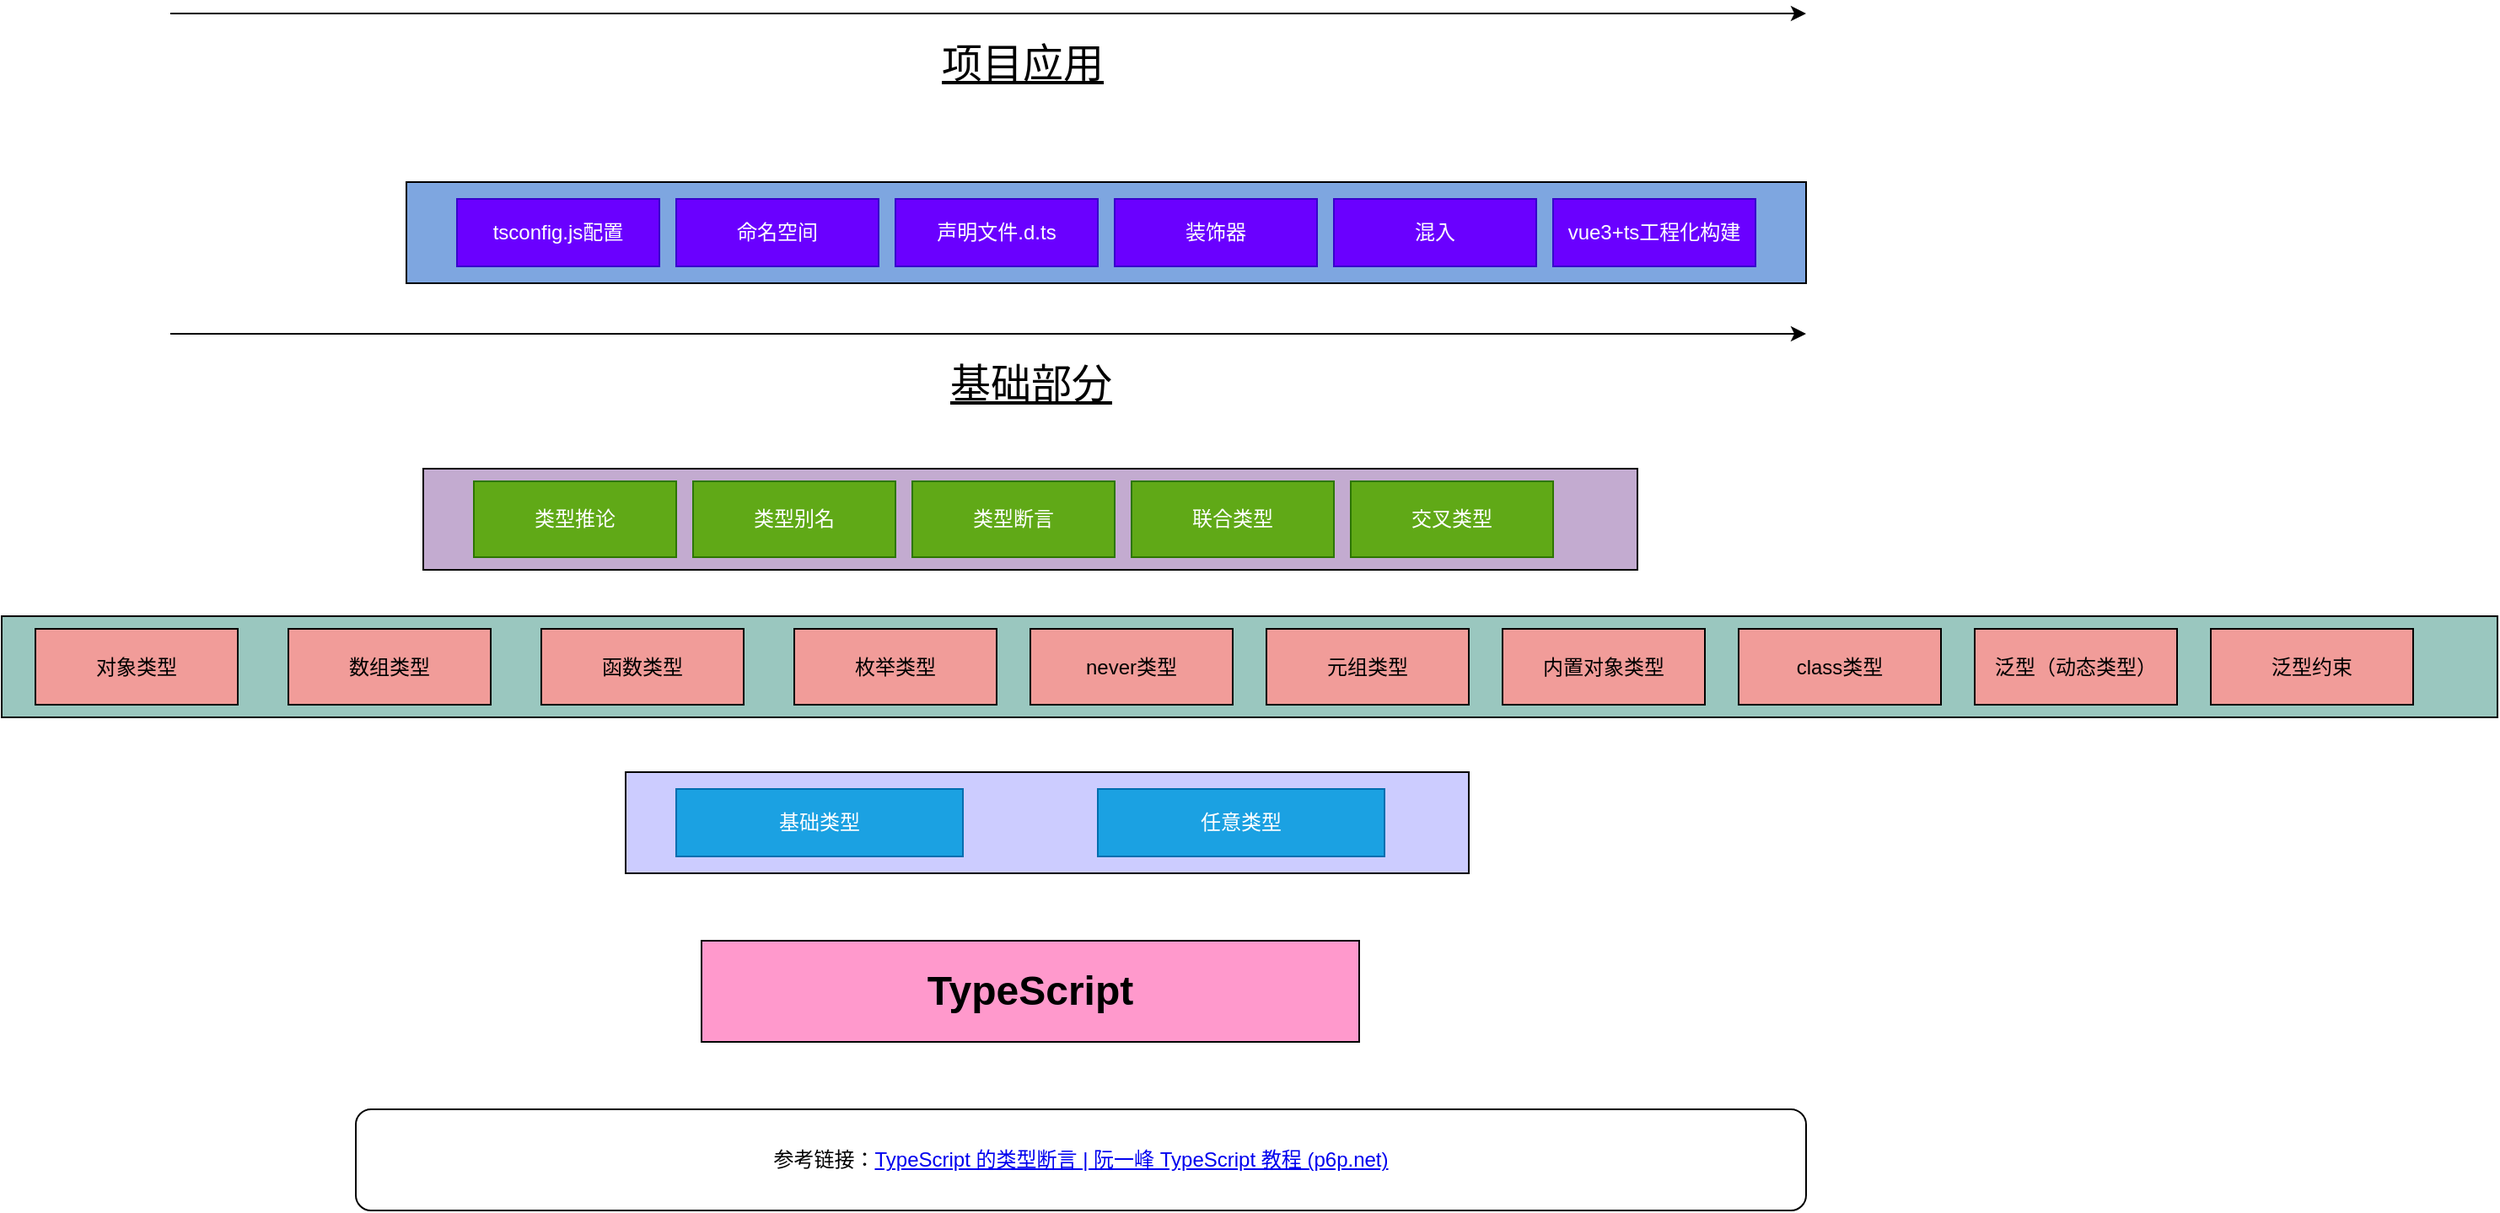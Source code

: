 <mxfile version="12.9.3" type="device"><diagram id="Xi4wBaLZnPkPkWKMIxIv" name="第 1 页"><mxGraphModel dx="1913" dy="806" grid="1" gridSize="10" guides="1" tooltips="1" connect="1" arrows="1" fold="1" page="1" pageScale="1" pageWidth="827" pageHeight="1169" math="0" shadow="0"><root><mxCell id="0"/><mxCell id="1" parent="0"/><mxCell id="uhHu_FI5WDbJP-M0hhOY-2" value="&lt;font style=&quot;font-size: 24px&quot;&gt;&lt;b&gt;TypeScript&lt;/b&gt;&lt;/font&gt;" style="rounded=0;whiteSpace=wrap;html=1;fillColor=#FF99CC;" parent="1" vertex="1"><mxGeometry x="195" y="1140" width="390" height="60" as="geometry"/></mxCell><mxCell id="uhHu_FI5WDbJP-M0hhOY-5" value="" style="rounded=0;whiteSpace=wrap;html=1;fillColor=#CCCCFF;" parent="1" vertex="1"><mxGeometry x="150" y="1040" width="500" height="60" as="geometry"/></mxCell><mxCell id="uhHu_FI5WDbJP-M0hhOY-6" value="基础类型" style="rounded=0;whiteSpace=wrap;html=1;fillColor=#1ba1e2;fontColor=#ffffff;strokeColor=#006EAF;" parent="1" vertex="1"><mxGeometry x="180" y="1050" width="170" height="40" as="geometry"/></mxCell><mxCell id="uhHu_FI5WDbJP-M0hhOY-10" value="任意类型" style="rounded=0;whiteSpace=wrap;html=1;fillColor=#1ba1e2;fontColor=#ffffff;strokeColor=#006EAF;" parent="1" vertex="1"><mxGeometry x="430" y="1050" width="170" height="40" as="geometry"/></mxCell><mxCell id="uhHu_FI5WDbJP-M0hhOY-11" value="" style="rounded=0;whiteSpace=wrap;html=1;fillColor=#9AC7BF;" parent="1" vertex="1"><mxGeometry x="-220" y="947.5" width="1480" height="60" as="geometry"/></mxCell><mxCell id="uhHu_FI5WDbJP-M0hhOY-12" value="对象类型" style="rounded=0;whiteSpace=wrap;html=1;fillColor=#F19C99;" parent="1" vertex="1"><mxGeometry x="-200" y="955" width="120" height="45" as="geometry"/></mxCell><mxCell id="uhHu_FI5WDbJP-M0hhOY-13" value="数组类型" style="rounded=0;whiteSpace=wrap;html=1;fillColor=#F19C99;" parent="1" vertex="1"><mxGeometry x="-50" y="955" width="120" height="45" as="geometry"/></mxCell><mxCell id="uhHu_FI5WDbJP-M0hhOY-14" value="函数类型" style="rounded=0;whiteSpace=wrap;html=1;fillColor=#F19C99;" parent="1" vertex="1"><mxGeometry x="100" y="955" width="120" height="45" as="geometry"/></mxCell><mxCell id="uhHu_FI5WDbJP-M0hhOY-15" value="枚举类型" style="rounded=0;whiteSpace=wrap;html=1;fillColor=#F19C99;" parent="1" vertex="1"><mxGeometry x="250" y="955" width="120" height="45" as="geometry"/></mxCell><mxCell id="uhHu_FI5WDbJP-M0hhOY-16" value="never类型" style="rounded=0;whiteSpace=wrap;html=1;fillColor=#F19C99;" parent="1" vertex="1"><mxGeometry x="390" y="955" width="120" height="45" as="geometry"/></mxCell><mxCell id="uhHu_FI5WDbJP-M0hhOY-17" value="元组类型" style="rounded=0;whiteSpace=wrap;html=1;fillColor=#F19C99;" parent="1" vertex="1"><mxGeometry x="530" y="955" width="120" height="45" as="geometry"/></mxCell><mxCell id="uhHu_FI5WDbJP-M0hhOY-18" value="内置对象类型" style="rounded=0;whiteSpace=wrap;html=1;fillColor=#F19C99;" parent="1" vertex="1"><mxGeometry x="670" y="955" width="120" height="45" as="geometry"/></mxCell><mxCell id="uhHu_FI5WDbJP-M0hhOY-19" value="class类型" style="rounded=0;whiteSpace=wrap;html=1;fillColor=#F19C99;" parent="1" vertex="1"><mxGeometry x="810" y="955" width="120" height="45" as="geometry"/></mxCell><mxCell id="uhHu_FI5WDbJP-M0hhOY-21" value="泛型（动态类型）" style="rounded=0;whiteSpace=wrap;html=1;fillColor=#F19C99;" parent="1" vertex="1"><mxGeometry x="950" y="955" width="120" height="45" as="geometry"/></mxCell><mxCell id="uhHu_FI5WDbJP-M0hhOY-22" value="泛型约束" style="rounded=0;whiteSpace=wrap;html=1;fillColor=#F19C99;" parent="1" vertex="1"><mxGeometry x="1090" y="955" width="120" height="45" as="geometry"/></mxCell><mxCell id="uhHu_FI5WDbJP-M0hhOY-23" value="" style="rounded=0;whiteSpace=wrap;html=1;fillColor=#C3ABD0;" parent="1" vertex="1"><mxGeometry x="30" y="860" width="720" height="60" as="geometry"/></mxCell><mxCell id="uhHu_FI5WDbJP-M0hhOY-24" value="类型推论" style="rounded=0;whiteSpace=wrap;html=1;fillColor=#60a917;fontColor=#ffffff;strokeColor=#2D7600;" parent="1" vertex="1"><mxGeometry x="60" y="867.5" width="120" height="45" as="geometry"/></mxCell><mxCell id="uhHu_FI5WDbJP-M0hhOY-25" value="类型别名" style="rounded=0;whiteSpace=wrap;html=1;fillColor=#60a917;fontColor=#ffffff;strokeColor=#2D7600;" parent="1" vertex="1"><mxGeometry x="190" y="867.5" width="120" height="45" as="geometry"/></mxCell><mxCell id="uhHu_FI5WDbJP-M0hhOY-26" value="类型断言" style="rounded=0;whiteSpace=wrap;html=1;fillColor=#60a917;fontColor=#ffffff;strokeColor=#2D7600;" parent="1" vertex="1"><mxGeometry x="320" y="867.5" width="120" height="45" as="geometry"/></mxCell><mxCell id="uhHu_FI5WDbJP-M0hhOY-27" value="联合类型" style="rounded=0;whiteSpace=wrap;html=1;fillColor=#60a917;fontColor=#ffffff;strokeColor=#2D7600;" parent="1" vertex="1"><mxGeometry x="450" y="867.5" width="120" height="45" as="geometry"/></mxCell><mxCell id="uhHu_FI5WDbJP-M0hhOY-28" value="交叉类型" style="rounded=0;whiteSpace=wrap;html=1;fillColor=#60a917;fontColor=#ffffff;strokeColor=#2D7600;" parent="1" vertex="1"><mxGeometry x="580" y="867.5" width="120" height="45" as="geometry"/></mxCell><mxCell id="uhHu_FI5WDbJP-M0hhOY-29" value="" style="endArrow=classic;html=1;" parent="1" edge="1"><mxGeometry width="50" height="50" relative="1" as="geometry"><mxPoint x="-120" y="780" as="sourcePoint"/><mxPoint x="850" y="780" as="targetPoint"/></mxGeometry></mxCell><mxCell id="uhHu_FI5WDbJP-M0hhOY-30" value="&lt;font style=&quot;font-size: 24px&quot;&gt;&lt;u&gt;基础部分&lt;/u&gt;&lt;/font&gt;" style="text;html=1;align=center;verticalAlign=middle;resizable=0;points=[];autosize=1;" parent="1" vertex="1"><mxGeometry x="335" y="800" width="110" height="20" as="geometry"/></mxCell><mxCell id="uhHu_FI5WDbJP-M0hhOY-31" value="" style="rounded=0;whiteSpace=wrap;html=1;fillColor=#7EA6E0;" parent="1" vertex="1"><mxGeometry x="20" y="690" width="830" height="60" as="geometry"/></mxCell><mxCell id="uhHu_FI5WDbJP-M0hhOY-32" value="tsconfig.js配置" style="rounded=0;whiteSpace=wrap;html=1;fillColor=#6a00ff;fontColor=#ffffff;strokeColor=#3700CC;" parent="1" vertex="1"><mxGeometry x="50" y="700" width="120" height="40" as="geometry"/></mxCell><mxCell id="uhHu_FI5WDbJP-M0hhOY-34" value="命名空间" style="rounded=0;whiteSpace=wrap;html=1;fillColor=#6a00ff;fontColor=#ffffff;strokeColor=#3700CC;" parent="1" vertex="1"><mxGeometry x="180" y="700" width="120" height="40" as="geometry"/></mxCell><mxCell id="uhHu_FI5WDbJP-M0hhOY-36" value="声明文件.d.ts" style="rounded=0;whiteSpace=wrap;html=1;fillColor=#6a00ff;fontColor=#ffffff;strokeColor=#3700CC;" parent="1" vertex="1"><mxGeometry x="310" y="700" width="120" height="40" as="geometry"/></mxCell><mxCell id="uhHu_FI5WDbJP-M0hhOY-37" value="装饰器" style="rounded=0;whiteSpace=wrap;html=1;fillColor=#6a00ff;fontColor=#ffffff;strokeColor=#3700CC;" parent="1" vertex="1"><mxGeometry x="440" y="700" width="120" height="40" as="geometry"/></mxCell><mxCell id="uhHu_FI5WDbJP-M0hhOY-38" value="混入" style="rounded=0;whiteSpace=wrap;html=1;fillColor=#6a00ff;fontColor=#ffffff;strokeColor=#3700CC;" parent="1" vertex="1"><mxGeometry x="570" y="700" width="120" height="40" as="geometry"/></mxCell><mxCell id="uhHu_FI5WDbJP-M0hhOY-39" value="vue3+ts工程化构建" style="rounded=0;whiteSpace=wrap;html=1;fillColor=#6a00ff;fontColor=#ffffff;strokeColor=#3700CC;" parent="1" vertex="1"><mxGeometry x="700" y="700" width="120" height="40" as="geometry"/></mxCell><mxCell id="uhHu_FI5WDbJP-M0hhOY-40" value="" style="endArrow=classic;html=1;" parent="1" edge="1"><mxGeometry width="50" height="50" relative="1" as="geometry"><mxPoint x="-120" y="590" as="sourcePoint"/><mxPoint x="850" y="590" as="targetPoint"/></mxGeometry></mxCell><mxCell id="uhHu_FI5WDbJP-M0hhOY-41" value="&lt;font style=&quot;font-size: 24px&quot;&gt;&lt;u&gt;项目应用&lt;/u&gt;&lt;/font&gt;" style="text;html=1;align=center;verticalAlign=middle;resizable=0;points=[];autosize=1;" parent="1" vertex="1"><mxGeometry x="330" y="610" width="110" height="20" as="geometry"/></mxCell><mxCell id="EqNL9JL-atPCclT78yRK-1" value="参考链接：&lt;a href=&quot;https://typescript.p6p.net/typescript-tutorial/assert.html&quot;&gt;TypeScript 的类型断言 | 阮一峰 TypeScript 教程 (p6p.net)&lt;/a&gt;" style="rounded=1;whiteSpace=wrap;html=1;" vertex="1" parent="1"><mxGeometry x="-10" y="1240" width="860" height="60" as="geometry"/></mxCell></root></mxGraphModel></diagram></mxfile>